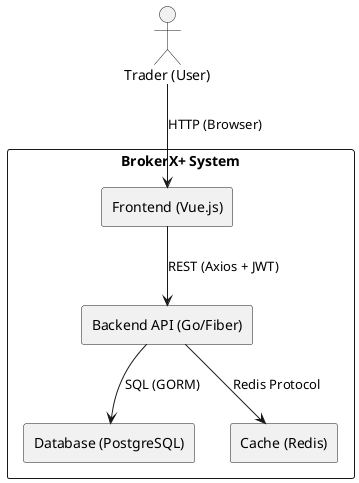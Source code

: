 @startuml
!define RECTANGLE class
actor "Trader (User)" as User

rectangle "BrokerX+ System" {
  rectangle "Frontend (Vue.js)" as Frontend
  rectangle "Backend API (Go/Fiber)" as Backend
  rectangle "Database (PostgreSQL)" as DB
  rectangle "Cache (Redis)" as Cache
}

User --> Frontend : HTTP (Browser)
Frontend --> Backend : REST (Axios + JWT)
Backend --> DB : SQL (GORM)
Backend --> Cache : Redis Protocol
@enduml